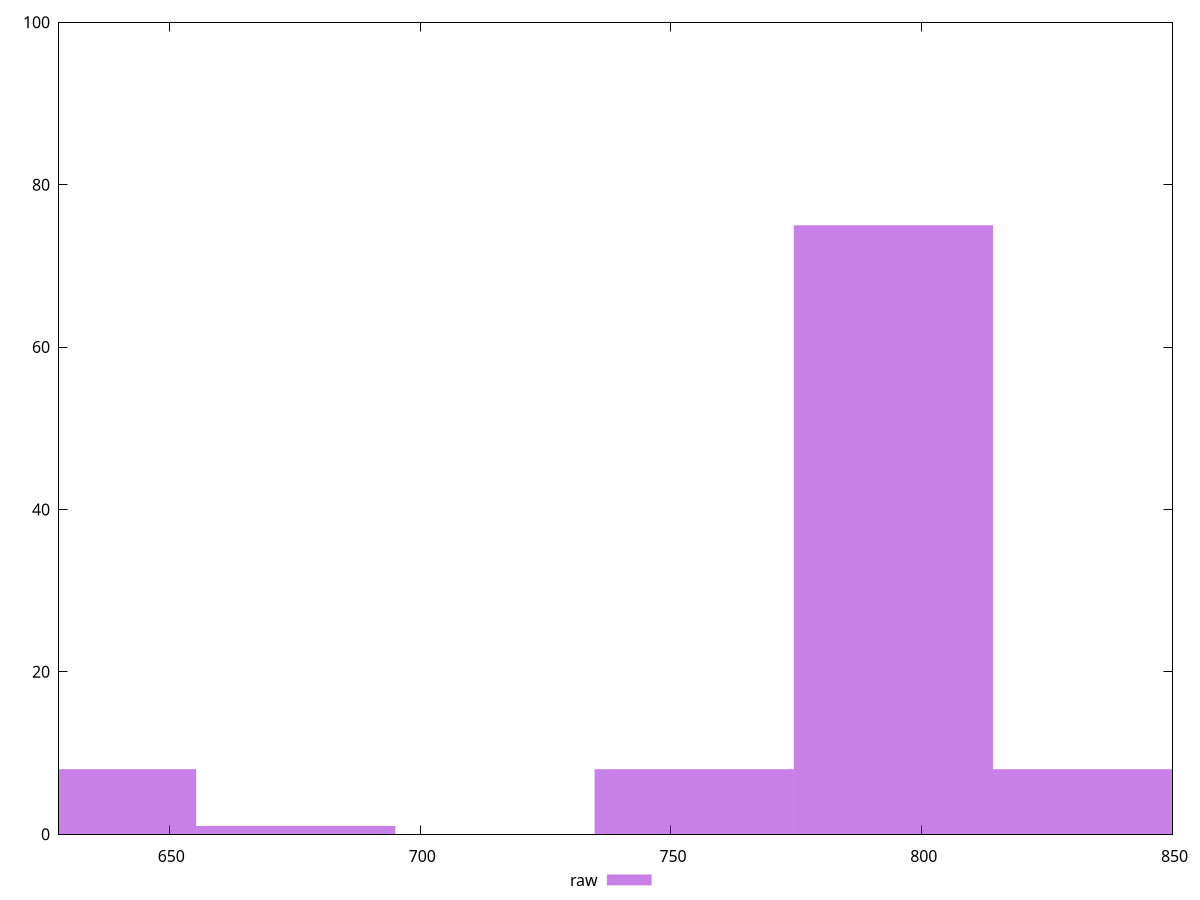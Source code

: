 reset

$raw <<EOF
794.3540782900066 75
754.6363743755062 8
834.0717822045068 8
635.4832626320052 8
675.2009665465056 1
EOF

set key outside below
set boxwidth 39.717703914500326
set xrange [628:850]
set yrange [0:100]
set trange [0:100]
set style fill transparent solid 0.5 noborder
set terminal svg size 640, 490 enhanced background rgb 'white'
set output "report_00009_2021-02-08T22-37-41.559Z/render-blocking-resources/samples/pages+cached+noadtech+nomedia/raw/histogram.svg"

plot $raw title "raw" with boxes

reset

